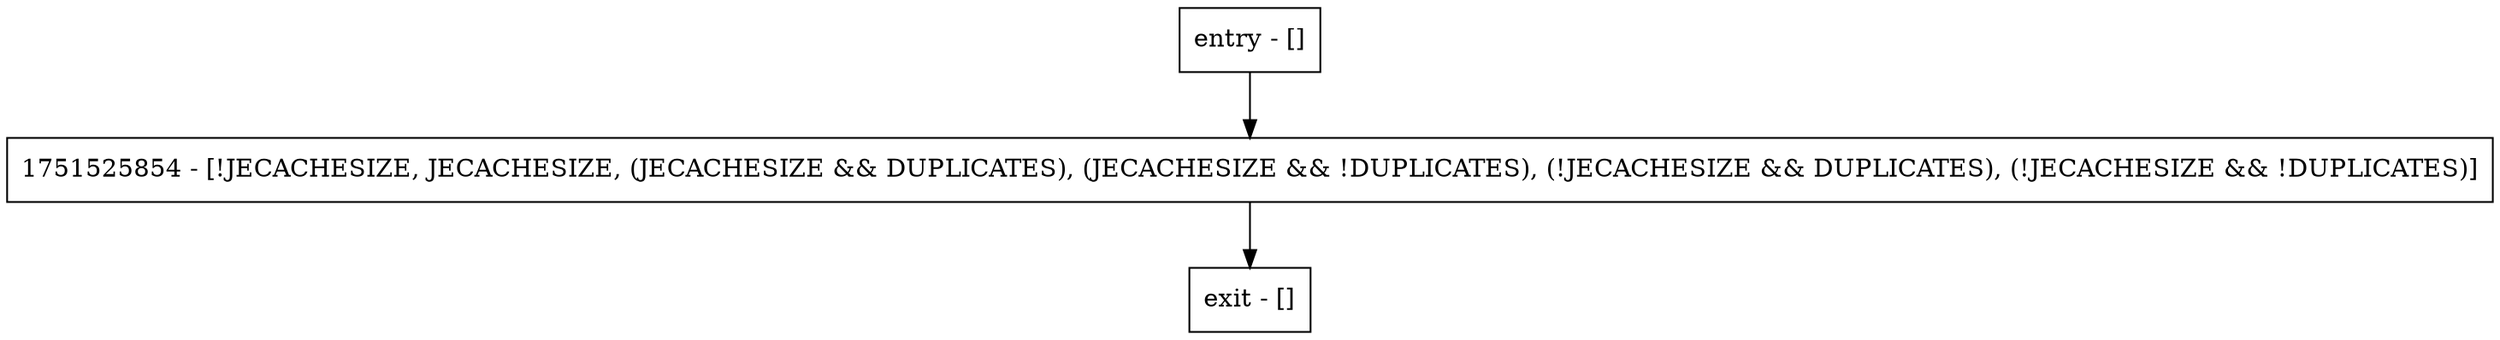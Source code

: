 digraph isReplicated {
node [shape=record];
entry [label="entry - []"];
exit [label="exit - []"];
1751525854 [label="1751525854 - [!JECACHESIZE, JECACHESIZE, (JECACHESIZE && DUPLICATES), (JECACHESIZE && !DUPLICATES), (!JECACHESIZE && DUPLICATES), (!JECACHESIZE && !DUPLICATES)]"];
entry;
exit;
entry -> 1751525854;
1751525854 -> exit;
}
